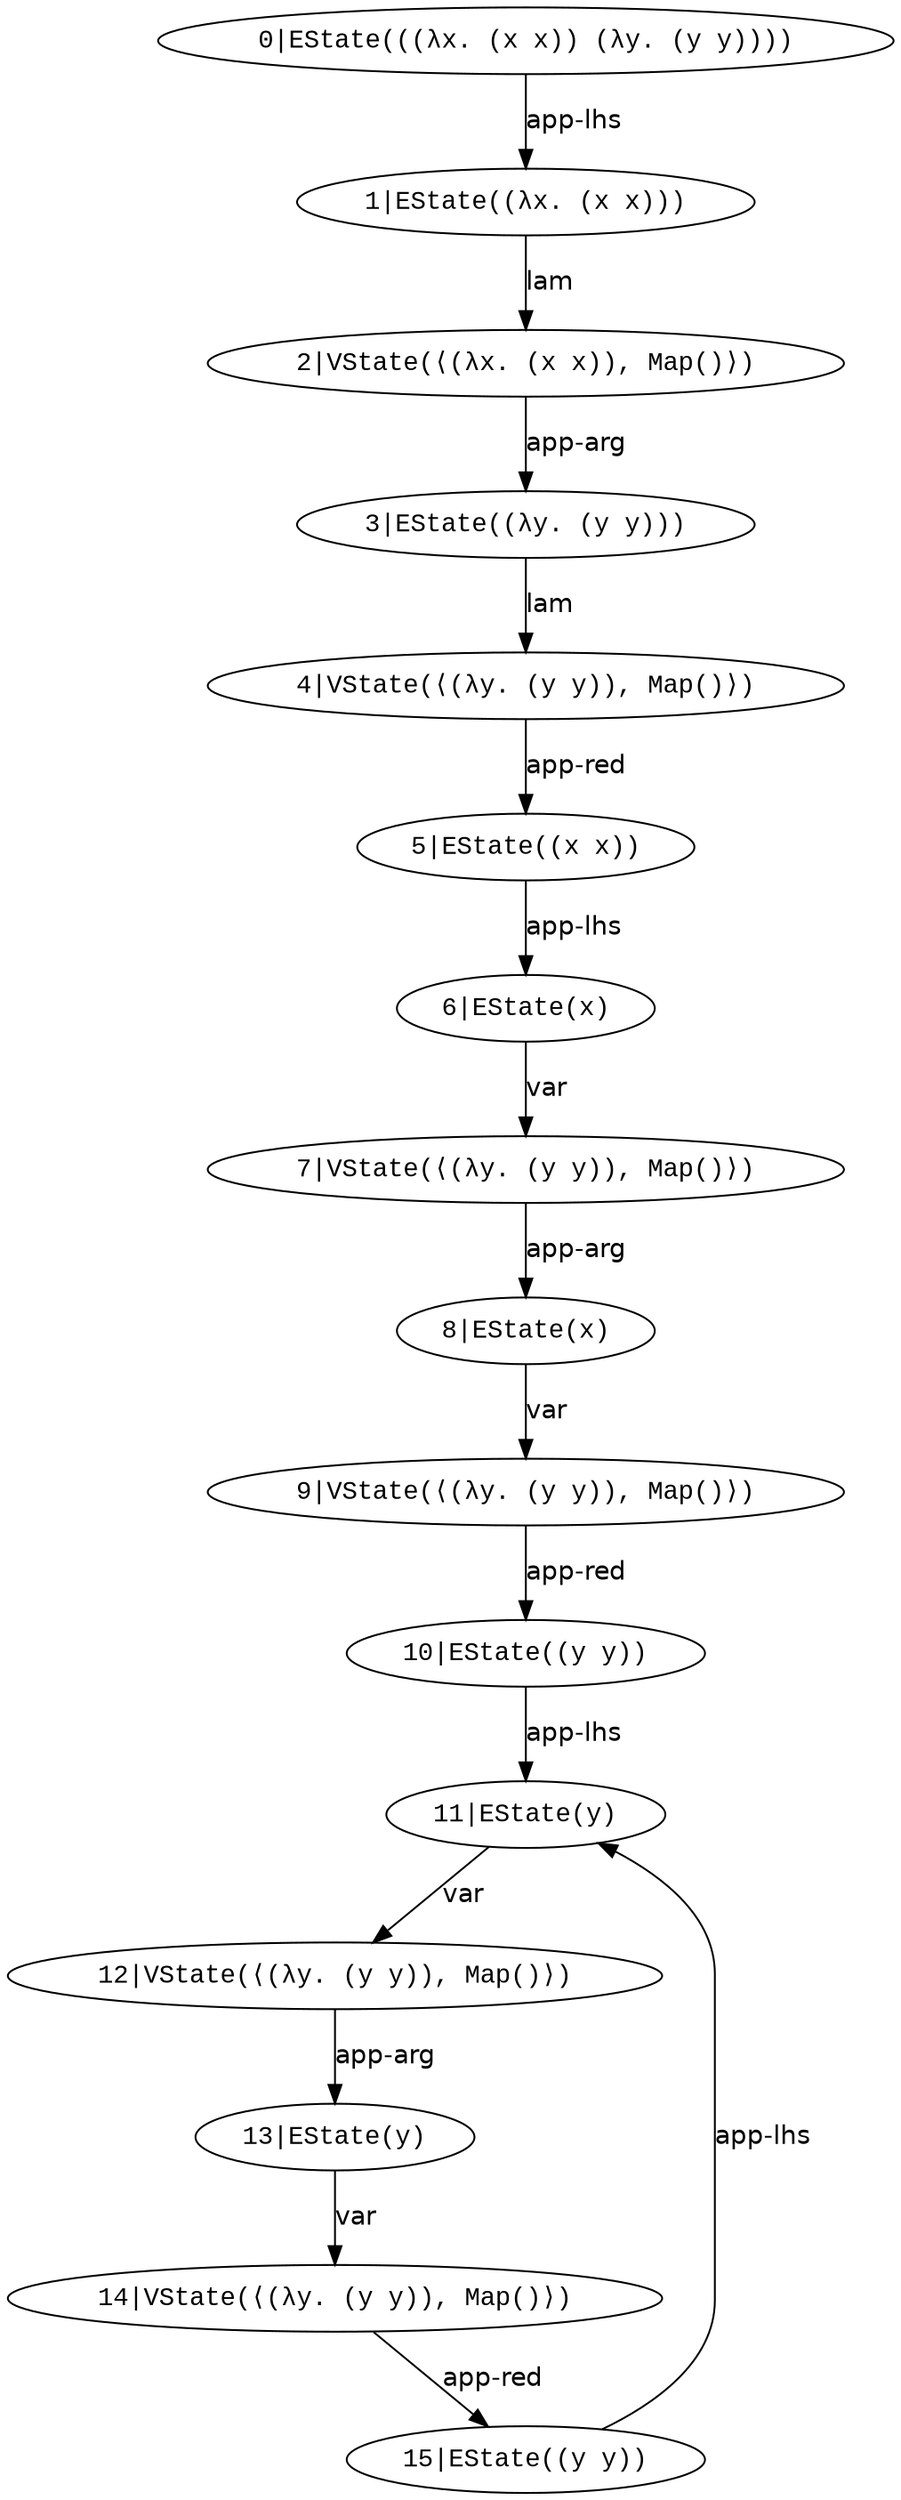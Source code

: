 digraph G {
  node [fontname = "Courier New"];
  edge [fontname = "helvetica"];
  0 -> 1 [label="app-lhs"];
  1 -> 2 [label="lam"];
  2 -> 3 [label="app-arg"];
  3 -> 4 [label="lam"];
  4 -> 5 [label="app-red"];
  5 -> 6 [label="app-lhs"];
  6 -> 7 [label="var"];
  7 -> 8 [label="app-arg"];
  8 -> 9 [label="var"];
  9 -> 10 [label="app-red"];
  10 -> 11 [label="app-lhs"];
  11 -> 12 [label="var"];
  12 -> 13 [label="app-arg"];
  13 -> 14 [label="var"];
  14 -> 15 [label="app-red"];
  15 -> 11 [label="app-lhs"];
  6 [label="6|EState(x)"];
  12 [label="12|VState(⟨(λy. (y y)), Map()⟩)"];
  4 [label="4|VState(⟨(λy. (y y)), Map()⟩)"];
  7 [label="7|VState(⟨(λy. (y y)), Map()⟩)"];
  11 [label="11|EState(y)"];
  5 [label="5|EState((x x))"];
  14 [label="14|VState(⟨(λy. (y y)), Map()⟩)"];
  15 [label="15|EState((y y))"];
  0 [label="0|EState(((λx. (x x)) (λy. (y y))))"];
  9 [label="9|VState(⟨(λy. (y y)), Map()⟩)"];
  13 [label="13|EState(y)"];
  1 [label="1|EState((λx. (x x)))"];
  10 [label="10|EState((y y))"];
  3 [label="3|EState((λy. (y y)))"];
  8 [label="8|EState(x)"];
  2 [label="2|VState(⟨(λx. (x x)), Map()⟩)"];
}
